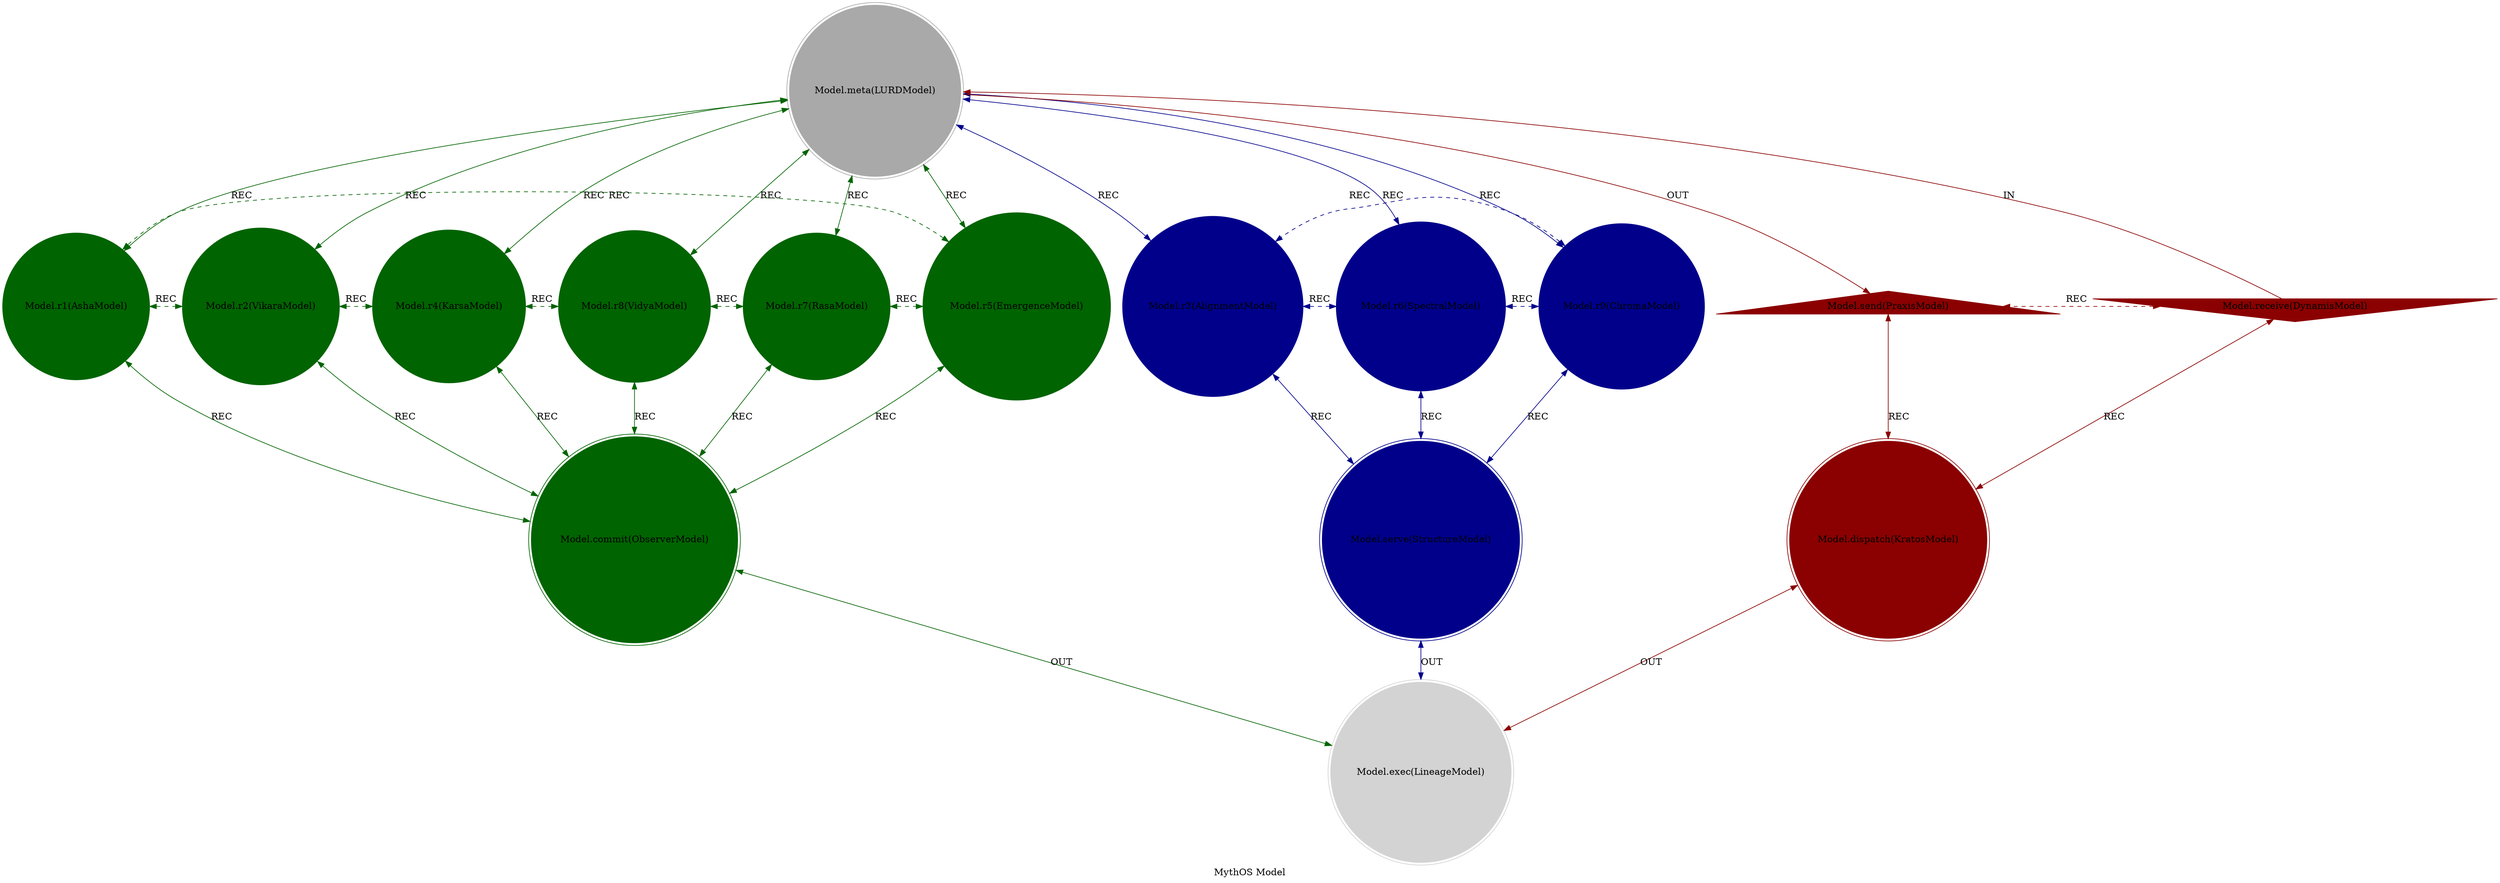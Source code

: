 strict digraph MythOS_Model {
    style = filled;
    color = lightgray;
    node [shape = circle; style = filled; color = lightgreen;];
    edge [color = darkgray;];
    label = "MythOS Model";
    comment = "TODO";
    
    spark_0_mythos_model_t [label = "Model.meta(LURDModel)";comment = "Abstract: TODO";shape = doublecircle;color = darkgray;];
    spark_1_mythos_model_t [label = "Model.r1(AshaModel)";comment = "Initiation: TODO";color = darkgreen;];
    spark_2_mythos_model_t [label = "Model.r2(VikaraModel)";comment = "Response: TODO";color = darkgreen;];
    spark_4_mythos_model_t [label = "Model.r4(KarsaModel)";comment = "Integration: TODO";color = darkgreen;];
    spark_8_mythos_model_t [label = "Model.r8(VidyaModel)";comment = "Reflection: TODO";color = darkgreen;];
    spark_7_mythos_model_t [label = "Model.r7(RasaModel)";comment = "Consolidation: TODO";color = darkgreen;];
    spark_5_mythos_model_t [label = "Model.r5(EmergenceModel)";comment = "Propagation: TODO";color = darkgreen;];
    spark_3_mythos_model_t [label = "Model.r3(AlignmentModel)";comment = "Thesis: TODO";color = darkblue;];
    spark_6_mythos_model_t [label = "Model.r6(SpectralModel)";comment = "Antithesis: TODO";color = darkblue;];
    spark_9_mythos_model_t [label = "Model.r9(ChromaModel)";comment = "Synthesis: TODO";color = darkblue;];
    spark_a_mythos_model_t [label = "Model.receive(DynamisModel)";comment = "Potential: TODO";shape = invtriangle;color = darkred;];
    spark_b_mythos_model_t [label = "Model.send(PraxisModel)";comment = "Manifest: TODO";shape = triangle;color = darkred;];
    spark_c_mythos_model_t [label = "Model.dispatch(KratosModel)";comment = "Why-Who: TODO";shape = doublecircle;color = darkred;];
    spark_d_mythos_model_t [label = "Model.commit(ObserverModel)";comment = "What-How: TODO";shape = doublecircle;color = darkgreen;];
    spark_e_mythos_model_t [label = "Model.serve(StructureModel)";comment = "When-Where: TODO";shape = doublecircle;color = darkblue;];
    spark_f_mythos_model_t [label = "Model.exec(LineageModel)";comment = "Which-Closure: TODO";shape = doublecircle;color = lightgray;];
    
    spark_a_mythos_model_t -> spark_0_mythos_model_t [label = "IN"; comment = "todo"; color = darkred; constraint = false;];
    spark_0_mythos_model_t -> spark_b_mythos_model_t [label = "OUT"; comment = "todo"; color = darkred;];
    spark_0_mythos_model_t -> spark_3_mythos_model_t [label = "REC"; comment = "todo"; color = darkblue; dir = both;];
    spark_0_mythos_model_t -> spark_6_mythos_model_t [label = "REC"; comment = "todo"; color = darkblue; dir = both;];
    spark_0_mythos_model_t -> spark_9_mythos_model_t [label = "REC"; comment = "todo"; color = darkblue; dir = both;];
    spark_0_mythos_model_t -> spark_1_mythos_model_t [label = "REC"; comment = "todo"; color = darkgreen; dir = both;];
    spark_0_mythos_model_t -> spark_2_mythos_model_t [label = "REC"; comment = "todo"; color = darkgreen; dir = both;];
    spark_0_mythos_model_t -> spark_4_mythos_model_t [label = "REC"; comment = "todo"; color = darkgreen; dir = both;];
    spark_0_mythos_model_t -> spark_8_mythos_model_t [label = "REC"; comment = "todo"; color = darkgreen; dir = both;];
    spark_0_mythos_model_t -> spark_7_mythos_model_t [label = "REC"; comment = "todo"; color = darkgreen; dir = both;];
    spark_0_mythos_model_t -> spark_5_mythos_model_t [label = "REC"; comment = "todo"; color = darkgreen; dir = both;];
    
    spark_a_mythos_model_t -> spark_c_mythos_model_t [label = "REC"; comment = "todo"; color = darkred; dir = both;];
    spark_b_mythos_model_t -> spark_c_mythos_model_t [label = "REC"; comment = "todo"; color = darkred; dir = both;];
    spark_1_mythos_model_t -> spark_d_mythos_model_t [label = "REC"; comment = "todo"; color = darkgreen; dir = both;];
    spark_2_mythos_model_t -> spark_d_mythos_model_t [label = "REC"; comment = "todo"; color = darkgreen; dir = both;];
    spark_4_mythos_model_t -> spark_d_mythos_model_t [label = "REC"; comment = "todo"; color = darkgreen; dir = both;];
    spark_8_mythos_model_t -> spark_d_mythos_model_t [label = "REC"; comment = "todo"; color = darkgreen; dir = both;];
    spark_7_mythos_model_t -> spark_d_mythos_model_t [label = "REC"; comment = "todo"; color = darkgreen; dir = both;];
    spark_5_mythos_model_t -> spark_d_mythos_model_t [label = "REC"; comment = "todo"; color = darkgreen; dir = both;];
    spark_3_mythos_model_t -> spark_e_mythos_model_t [label = "REC"; comment = "todo"; color = darkblue; dir = both;];
    spark_6_mythos_model_t -> spark_e_mythos_model_t [label = "REC"; comment = "todo"; color = darkblue; dir = both;];
    spark_9_mythos_model_t -> spark_e_mythos_model_t [label = "REC"; comment = "todo"; color = darkblue; dir = both;];
    
    spark_1_mythos_model_t -> spark_2_mythos_model_t [label = "REC"; comment = "todo"; color = darkgreen; dir = both; style = dashed; constraint = false;];
    spark_2_mythos_model_t -> spark_4_mythos_model_t [label = "REC"; comment = "todo"; color = darkgreen; dir = both; style = dashed; constraint = false;];
    spark_4_mythos_model_t -> spark_8_mythos_model_t [label = "REC"; comment = "todo"; color = darkgreen; dir = both; style = dashed; constraint = false;];
    spark_8_mythos_model_t -> spark_7_mythos_model_t [label = "REC"; comment = "todo"; color = darkgreen; dir = both; style = dashed; constraint = false;];
    spark_7_mythos_model_t -> spark_5_mythos_model_t [label = "REC"; comment = "todo"; color = darkgreen; dir = both; style = dashed; constraint = false;];
    spark_5_mythos_model_t -> spark_1_mythos_model_t [label = "REC"; comment = "todo"; color = darkgreen; dir = both; style = dashed; constraint = false;];
    spark_3_mythos_model_t -> spark_6_mythos_model_t [label = "REC"; comment = "todo"; color = darkblue; dir = both; style = dashed; constraint = false;];
    spark_6_mythos_model_t -> spark_9_mythos_model_t [label = "REC"; comment = "todo"; color = darkblue; dir = both; style = dashed; constraint = false;];
    spark_9_mythos_model_t -> spark_3_mythos_model_t [label = "REC"; comment = "todo"; color = darkblue; dir = both; style = dashed; constraint = false;];
    spark_a_mythos_model_t -> spark_b_mythos_model_t [label = "REC"; comment = "todo"; color = darkred; dir = both; style = dashed; constraint = false;];
    
    spark_c_mythos_model_t -> spark_f_mythos_model_t [label = "OUT"; comment = "todo"; color = darkred; dir = both;];
    spark_d_mythos_model_t -> spark_f_mythos_model_t [label = "OUT"; comment = "todo"; color = darkgreen; dir = both;];
    spark_e_mythos_model_t -> spark_f_mythos_model_t [label = "OUT"; comment = "todo"; color = darkblue; dir = both;];
}